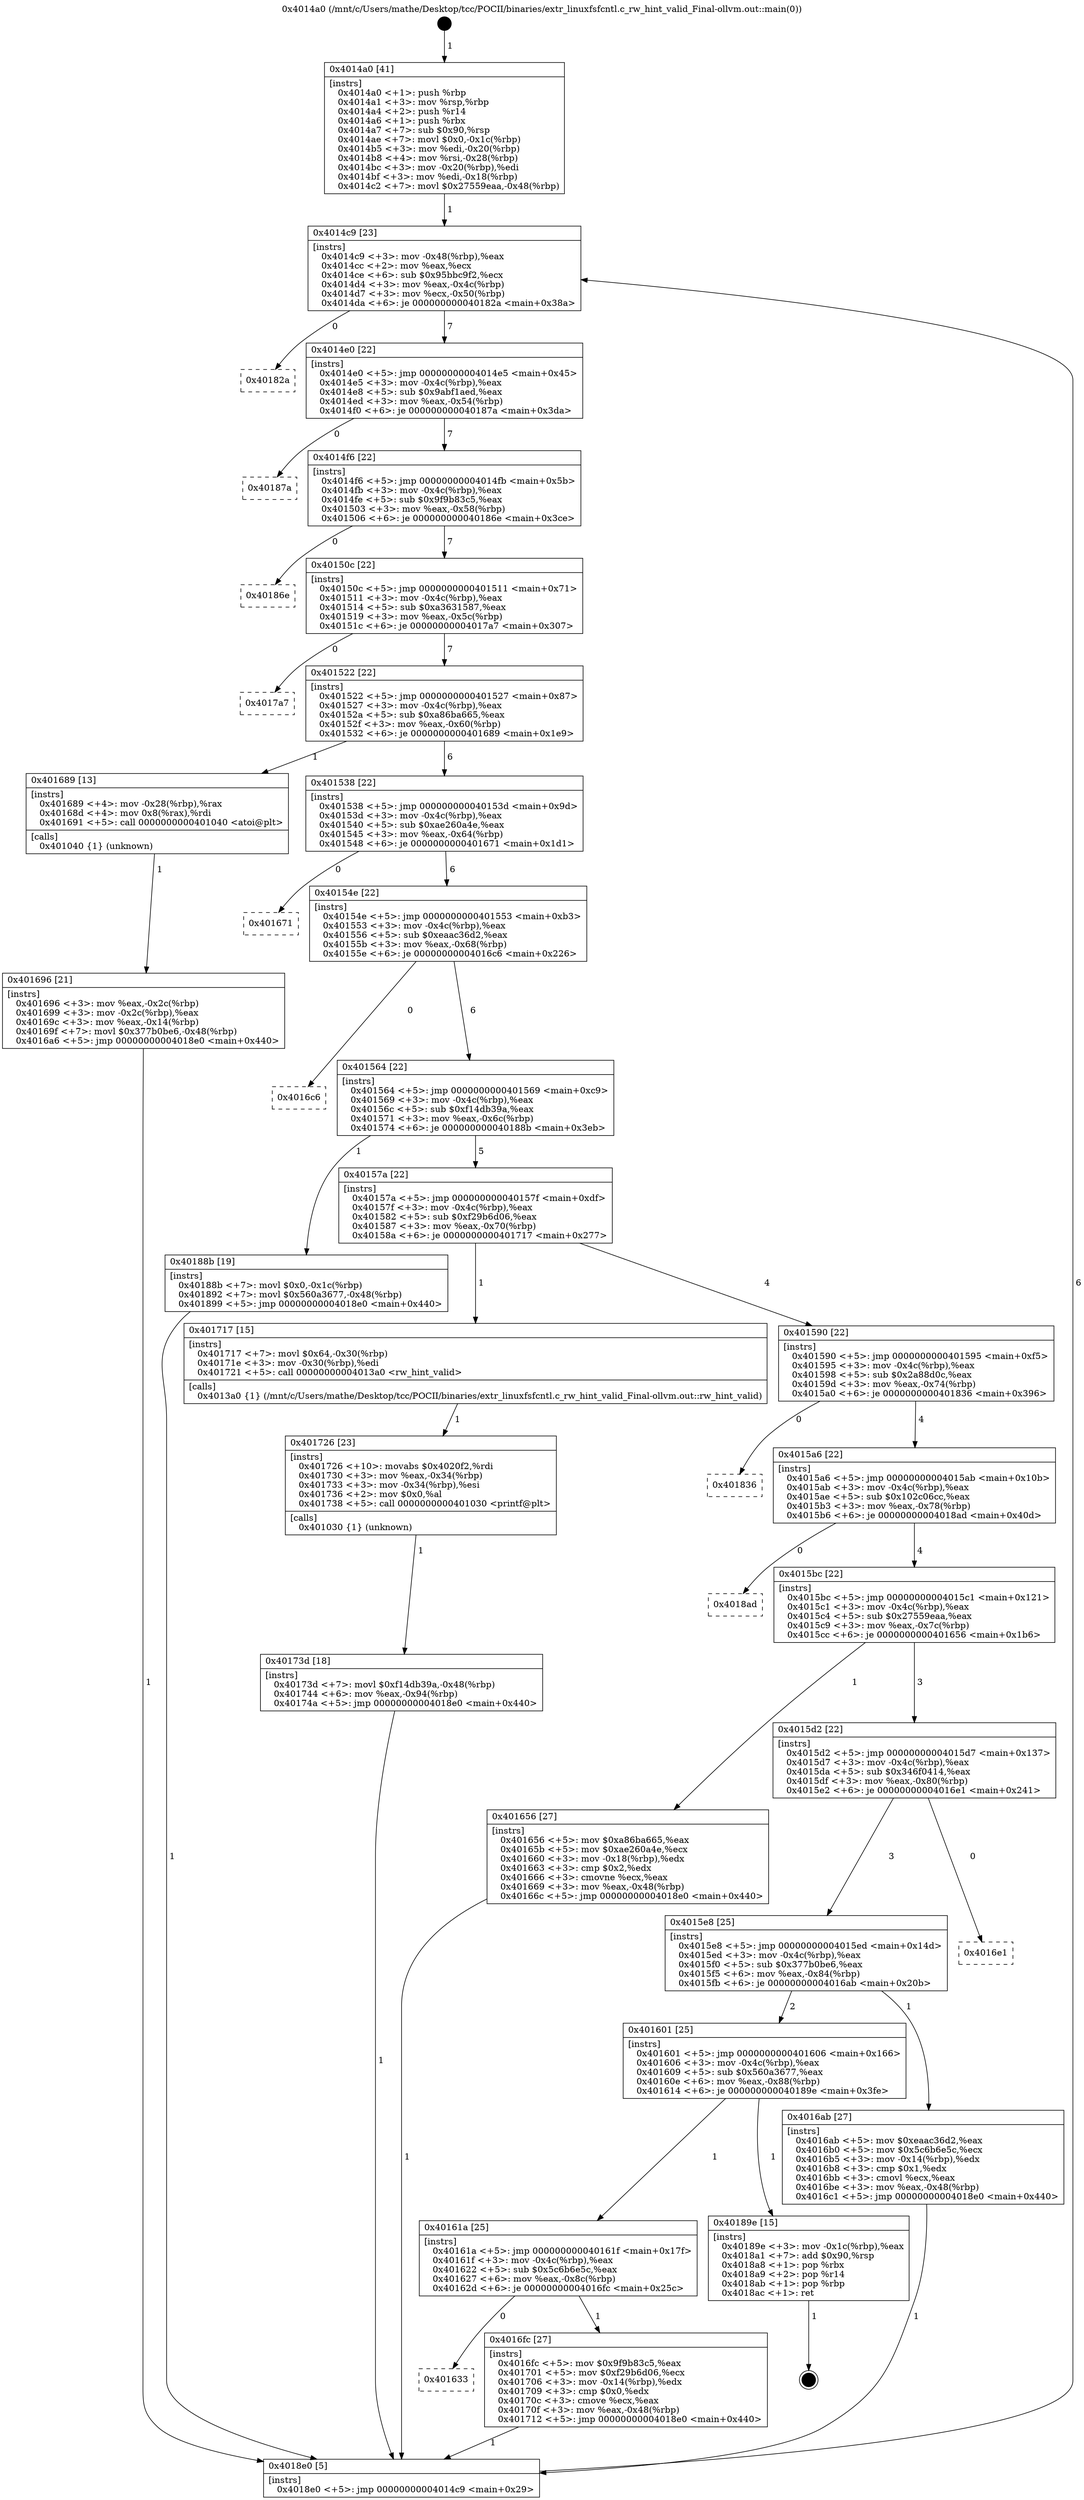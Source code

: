 digraph "0x4014a0" {
  label = "0x4014a0 (/mnt/c/Users/mathe/Desktop/tcc/POCII/binaries/extr_linuxfsfcntl.c_rw_hint_valid_Final-ollvm.out::main(0))"
  labelloc = "t"
  node[shape=record]

  Entry [label="",width=0.3,height=0.3,shape=circle,fillcolor=black,style=filled]
  "0x4014c9" [label="{
     0x4014c9 [23]\l
     | [instrs]\l
     &nbsp;&nbsp;0x4014c9 \<+3\>: mov -0x48(%rbp),%eax\l
     &nbsp;&nbsp;0x4014cc \<+2\>: mov %eax,%ecx\l
     &nbsp;&nbsp;0x4014ce \<+6\>: sub $0x95bbc9f2,%ecx\l
     &nbsp;&nbsp;0x4014d4 \<+3\>: mov %eax,-0x4c(%rbp)\l
     &nbsp;&nbsp;0x4014d7 \<+3\>: mov %ecx,-0x50(%rbp)\l
     &nbsp;&nbsp;0x4014da \<+6\>: je 000000000040182a \<main+0x38a\>\l
  }"]
  "0x40182a" [label="{
     0x40182a\l
  }", style=dashed]
  "0x4014e0" [label="{
     0x4014e0 [22]\l
     | [instrs]\l
     &nbsp;&nbsp;0x4014e0 \<+5\>: jmp 00000000004014e5 \<main+0x45\>\l
     &nbsp;&nbsp;0x4014e5 \<+3\>: mov -0x4c(%rbp),%eax\l
     &nbsp;&nbsp;0x4014e8 \<+5\>: sub $0x9abf1aed,%eax\l
     &nbsp;&nbsp;0x4014ed \<+3\>: mov %eax,-0x54(%rbp)\l
     &nbsp;&nbsp;0x4014f0 \<+6\>: je 000000000040187a \<main+0x3da\>\l
  }"]
  Exit [label="",width=0.3,height=0.3,shape=circle,fillcolor=black,style=filled,peripheries=2]
  "0x40187a" [label="{
     0x40187a\l
  }", style=dashed]
  "0x4014f6" [label="{
     0x4014f6 [22]\l
     | [instrs]\l
     &nbsp;&nbsp;0x4014f6 \<+5\>: jmp 00000000004014fb \<main+0x5b\>\l
     &nbsp;&nbsp;0x4014fb \<+3\>: mov -0x4c(%rbp),%eax\l
     &nbsp;&nbsp;0x4014fe \<+5\>: sub $0x9f9b83c5,%eax\l
     &nbsp;&nbsp;0x401503 \<+3\>: mov %eax,-0x58(%rbp)\l
     &nbsp;&nbsp;0x401506 \<+6\>: je 000000000040186e \<main+0x3ce\>\l
  }"]
  "0x40173d" [label="{
     0x40173d [18]\l
     | [instrs]\l
     &nbsp;&nbsp;0x40173d \<+7\>: movl $0xf14db39a,-0x48(%rbp)\l
     &nbsp;&nbsp;0x401744 \<+6\>: mov %eax,-0x94(%rbp)\l
     &nbsp;&nbsp;0x40174a \<+5\>: jmp 00000000004018e0 \<main+0x440\>\l
  }"]
  "0x40186e" [label="{
     0x40186e\l
  }", style=dashed]
  "0x40150c" [label="{
     0x40150c [22]\l
     | [instrs]\l
     &nbsp;&nbsp;0x40150c \<+5\>: jmp 0000000000401511 \<main+0x71\>\l
     &nbsp;&nbsp;0x401511 \<+3\>: mov -0x4c(%rbp),%eax\l
     &nbsp;&nbsp;0x401514 \<+5\>: sub $0xa3631587,%eax\l
     &nbsp;&nbsp;0x401519 \<+3\>: mov %eax,-0x5c(%rbp)\l
     &nbsp;&nbsp;0x40151c \<+6\>: je 00000000004017a7 \<main+0x307\>\l
  }"]
  "0x401726" [label="{
     0x401726 [23]\l
     | [instrs]\l
     &nbsp;&nbsp;0x401726 \<+10\>: movabs $0x4020f2,%rdi\l
     &nbsp;&nbsp;0x401730 \<+3\>: mov %eax,-0x34(%rbp)\l
     &nbsp;&nbsp;0x401733 \<+3\>: mov -0x34(%rbp),%esi\l
     &nbsp;&nbsp;0x401736 \<+2\>: mov $0x0,%al\l
     &nbsp;&nbsp;0x401738 \<+5\>: call 0000000000401030 \<printf@plt\>\l
     | [calls]\l
     &nbsp;&nbsp;0x401030 \{1\} (unknown)\l
  }"]
  "0x4017a7" [label="{
     0x4017a7\l
  }", style=dashed]
  "0x401522" [label="{
     0x401522 [22]\l
     | [instrs]\l
     &nbsp;&nbsp;0x401522 \<+5\>: jmp 0000000000401527 \<main+0x87\>\l
     &nbsp;&nbsp;0x401527 \<+3\>: mov -0x4c(%rbp),%eax\l
     &nbsp;&nbsp;0x40152a \<+5\>: sub $0xa86ba665,%eax\l
     &nbsp;&nbsp;0x40152f \<+3\>: mov %eax,-0x60(%rbp)\l
     &nbsp;&nbsp;0x401532 \<+6\>: je 0000000000401689 \<main+0x1e9\>\l
  }"]
  "0x401633" [label="{
     0x401633\l
  }", style=dashed]
  "0x401689" [label="{
     0x401689 [13]\l
     | [instrs]\l
     &nbsp;&nbsp;0x401689 \<+4\>: mov -0x28(%rbp),%rax\l
     &nbsp;&nbsp;0x40168d \<+4\>: mov 0x8(%rax),%rdi\l
     &nbsp;&nbsp;0x401691 \<+5\>: call 0000000000401040 \<atoi@plt\>\l
     | [calls]\l
     &nbsp;&nbsp;0x401040 \{1\} (unknown)\l
  }"]
  "0x401538" [label="{
     0x401538 [22]\l
     | [instrs]\l
     &nbsp;&nbsp;0x401538 \<+5\>: jmp 000000000040153d \<main+0x9d\>\l
     &nbsp;&nbsp;0x40153d \<+3\>: mov -0x4c(%rbp),%eax\l
     &nbsp;&nbsp;0x401540 \<+5\>: sub $0xae260a4e,%eax\l
     &nbsp;&nbsp;0x401545 \<+3\>: mov %eax,-0x64(%rbp)\l
     &nbsp;&nbsp;0x401548 \<+6\>: je 0000000000401671 \<main+0x1d1\>\l
  }"]
  "0x4016fc" [label="{
     0x4016fc [27]\l
     | [instrs]\l
     &nbsp;&nbsp;0x4016fc \<+5\>: mov $0x9f9b83c5,%eax\l
     &nbsp;&nbsp;0x401701 \<+5\>: mov $0xf29b6d06,%ecx\l
     &nbsp;&nbsp;0x401706 \<+3\>: mov -0x14(%rbp),%edx\l
     &nbsp;&nbsp;0x401709 \<+3\>: cmp $0x0,%edx\l
     &nbsp;&nbsp;0x40170c \<+3\>: cmove %ecx,%eax\l
     &nbsp;&nbsp;0x40170f \<+3\>: mov %eax,-0x48(%rbp)\l
     &nbsp;&nbsp;0x401712 \<+5\>: jmp 00000000004018e0 \<main+0x440\>\l
  }"]
  "0x401671" [label="{
     0x401671\l
  }", style=dashed]
  "0x40154e" [label="{
     0x40154e [22]\l
     | [instrs]\l
     &nbsp;&nbsp;0x40154e \<+5\>: jmp 0000000000401553 \<main+0xb3\>\l
     &nbsp;&nbsp;0x401553 \<+3\>: mov -0x4c(%rbp),%eax\l
     &nbsp;&nbsp;0x401556 \<+5\>: sub $0xeaac36d2,%eax\l
     &nbsp;&nbsp;0x40155b \<+3\>: mov %eax,-0x68(%rbp)\l
     &nbsp;&nbsp;0x40155e \<+6\>: je 00000000004016c6 \<main+0x226\>\l
  }"]
  "0x40161a" [label="{
     0x40161a [25]\l
     | [instrs]\l
     &nbsp;&nbsp;0x40161a \<+5\>: jmp 000000000040161f \<main+0x17f\>\l
     &nbsp;&nbsp;0x40161f \<+3\>: mov -0x4c(%rbp),%eax\l
     &nbsp;&nbsp;0x401622 \<+5\>: sub $0x5c6b6e5c,%eax\l
     &nbsp;&nbsp;0x401627 \<+6\>: mov %eax,-0x8c(%rbp)\l
     &nbsp;&nbsp;0x40162d \<+6\>: je 00000000004016fc \<main+0x25c\>\l
  }"]
  "0x4016c6" [label="{
     0x4016c6\l
  }", style=dashed]
  "0x401564" [label="{
     0x401564 [22]\l
     | [instrs]\l
     &nbsp;&nbsp;0x401564 \<+5\>: jmp 0000000000401569 \<main+0xc9\>\l
     &nbsp;&nbsp;0x401569 \<+3\>: mov -0x4c(%rbp),%eax\l
     &nbsp;&nbsp;0x40156c \<+5\>: sub $0xf14db39a,%eax\l
     &nbsp;&nbsp;0x401571 \<+3\>: mov %eax,-0x6c(%rbp)\l
     &nbsp;&nbsp;0x401574 \<+6\>: je 000000000040188b \<main+0x3eb\>\l
  }"]
  "0x40189e" [label="{
     0x40189e [15]\l
     | [instrs]\l
     &nbsp;&nbsp;0x40189e \<+3\>: mov -0x1c(%rbp),%eax\l
     &nbsp;&nbsp;0x4018a1 \<+7\>: add $0x90,%rsp\l
     &nbsp;&nbsp;0x4018a8 \<+1\>: pop %rbx\l
     &nbsp;&nbsp;0x4018a9 \<+2\>: pop %r14\l
     &nbsp;&nbsp;0x4018ab \<+1\>: pop %rbp\l
     &nbsp;&nbsp;0x4018ac \<+1\>: ret\l
  }"]
  "0x40188b" [label="{
     0x40188b [19]\l
     | [instrs]\l
     &nbsp;&nbsp;0x40188b \<+7\>: movl $0x0,-0x1c(%rbp)\l
     &nbsp;&nbsp;0x401892 \<+7\>: movl $0x560a3677,-0x48(%rbp)\l
     &nbsp;&nbsp;0x401899 \<+5\>: jmp 00000000004018e0 \<main+0x440\>\l
  }"]
  "0x40157a" [label="{
     0x40157a [22]\l
     | [instrs]\l
     &nbsp;&nbsp;0x40157a \<+5\>: jmp 000000000040157f \<main+0xdf\>\l
     &nbsp;&nbsp;0x40157f \<+3\>: mov -0x4c(%rbp),%eax\l
     &nbsp;&nbsp;0x401582 \<+5\>: sub $0xf29b6d06,%eax\l
     &nbsp;&nbsp;0x401587 \<+3\>: mov %eax,-0x70(%rbp)\l
     &nbsp;&nbsp;0x40158a \<+6\>: je 0000000000401717 \<main+0x277\>\l
  }"]
  "0x401601" [label="{
     0x401601 [25]\l
     | [instrs]\l
     &nbsp;&nbsp;0x401601 \<+5\>: jmp 0000000000401606 \<main+0x166\>\l
     &nbsp;&nbsp;0x401606 \<+3\>: mov -0x4c(%rbp),%eax\l
     &nbsp;&nbsp;0x401609 \<+5\>: sub $0x560a3677,%eax\l
     &nbsp;&nbsp;0x40160e \<+6\>: mov %eax,-0x88(%rbp)\l
     &nbsp;&nbsp;0x401614 \<+6\>: je 000000000040189e \<main+0x3fe\>\l
  }"]
  "0x401717" [label="{
     0x401717 [15]\l
     | [instrs]\l
     &nbsp;&nbsp;0x401717 \<+7\>: movl $0x64,-0x30(%rbp)\l
     &nbsp;&nbsp;0x40171e \<+3\>: mov -0x30(%rbp),%edi\l
     &nbsp;&nbsp;0x401721 \<+5\>: call 00000000004013a0 \<rw_hint_valid\>\l
     | [calls]\l
     &nbsp;&nbsp;0x4013a0 \{1\} (/mnt/c/Users/mathe/Desktop/tcc/POCII/binaries/extr_linuxfsfcntl.c_rw_hint_valid_Final-ollvm.out::rw_hint_valid)\l
  }"]
  "0x401590" [label="{
     0x401590 [22]\l
     | [instrs]\l
     &nbsp;&nbsp;0x401590 \<+5\>: jmp 0000000000401595 \<main+0xf5\>\l
     &nbsp;&nbsp;0x401595 \<+3\>: mov -0x4c(%rbp),%eax\l
     &nbsp;&nbsp;0x401598 \<+5\>: sub $0x2a88d0c,%eax\l
     &nbsp;&nbsp;0x40159d \<+3\>: mov %eax,-0x74(%rbp)\l
     &nbsp;&nbsp;0x4015a0 \<+6\>: je 0000000000401836 \<main+0x396\>\l
  }"]
  "0x4016ab" [label="{
     0x4016ab [27]\l
     | [instrs]\l
     &nbsp;&nbsp;0x4016ab \<+5\>: mov $0xeaac36d2,%eax\l
     &nbsp;&nbsp;0x4016b0 \<+5\>: mov $0x5c6b6e5c,%ecx\l
     &nbsp;&nbsp;0x4016b5 \<+3\>: mov -0x14(%rbp),%edx\l
     &nbsp;&nbsp;0x4016b8 \<+3\>: cmp $0x1,%edx\l
     &nbsp;&nbsp;0x4016bb \<+3\>: cmovl %ecx,%eax\l
     &nbsp;&nbsp;0x4016be \<+3\>: mov %eax,-0x48(%rbp)\l
     &nbsp;&nbsp;0x4016c1 \<+5\>: jmp 00000000004018e0 \<main+0x440\>\l
  }"]
  "0x401836" [label="{
     0x401836\l
  }", style=dashed]
  "0x4015a6" [label="{
     0x4015a6 [22]\l
     | [instrs]\l
     &nbsp;&nbsp;0x4015a6 \<+5\>: jmp 00000000004015ab \<main+0x10b\>\l
     &nbsp;&nbsp;0x4015ab \<+3\>: mov -0x4c(%rbp),%eax\l
     &nbsp;&nbsp;0x4015ae \<+5\>: sub $0x102c06cc,%eax\l
     &nbsp;&nbsp;0x4015b3 \<+3\>: mov %eax,-0x78(%rbp)\l
     &nbsp;&nbsp;0x4015b6 \<+6\>: je 00000000004018ad \<main+0x40d\>\l
  }"]
  "0x4015e8" [label="{
     0x4015e8 [25]\l
     | [instrs]\l
     &nbsp;&nbsp;0x4015e8 \<+5\>: jmp 00000000004015ed \<main+0x14d\>\l
     &nbsp;&nbsp;0x4015ed \<+3\>: mov -0x4c(%rbp),%eax\l
     &nbsp;&nbsp;0x4015f0 \<+5\>: sub $0x377b0be6,%eax\l
     &nbsp;&nbsp;0x4015f5 \<+6\>: mov %eax,-0x84(%rbp)\l
     &nbsp;&nbsp;0x4015fb \<+6\>: je 00000000004016ab \<main+0x20b\>\l
  }"]
  "0x4018ad" [label="{
     0x4018ad\l
  }", style=dashed]
  "0x4015bc" [label="{
     0x4015bc [22]\l
     | [instrs]\l
     &nbsp;&nbsp;0x4015bc \<+5\>: jmp 00000000004015c1 \<main+0x121\>\l
     &nbsp;&nbsp;0x4015c1 \<+3\>: mov -0x4c(%rbp),%eax\l
     &nbsp;&nbsp;0x4015c4 \<+5\>: sub $0x27559eaa,%eax\l
     &nbsp;&nbsp;0x4015c9 \<+3\>: mov %eax,-0x7c(%rbp)\l
     &nbsp;&nbsp;0x4015cc \<+6\>: je 0000000000401656 \<main+0x1b6\>\l
  }"]
  "0x4016e1" [label="{
     0x4016e1\l
  }", style=dashed]
  "0x401656" [label="{
     0x401656 [27]\l
     | [instrs]\l
     &nbsp;&nbsp;0x401656 \<+5\>: mov $0xa86ba665,%eax\l
     &nbsp;&nbsp;0x40165b \<+5\>: mov $0xae260a4e,%ecx\l
     &nbsp;&nbsp;0x401660 \<+3\>: mov -0x18(%rbp),%edx\l
     &nbsp;&nbsp;0x401663 \<+3\>: cmp $0x2,%edx\l
     &nbsp;&nbsp;0x401666 \<+3\>: cmovne %ecx,%eax\l
     &nbsp;&nbsp;0x401669 \<+3\>: mov %eax,-0x48(%rbp)\l
     &nbsp;&nbsp;0x40166c \<+5\>: jmp 00000000004018e0 \<main+0x440\>\l
  }"]
  "0x4015d2" [label="{
     0x4015d2 [22]\l
     | [instrs]\l
     &nbsp;&nbsp;0x4015d2 \<+5\>: jmp 00000000004015d7 \<main+0x137\>\l
     &nbsp;&nbsp;0x4015d7 \<+3\>: mov -0x4c(%rbp),%eax\l
     &nbsp;&nbsp;0x4015da \<+5\>: sub $0x346f0414,%eax\l
     &nbsp;&nbsp;0x4015df \<+3\>: mov %eax,-0x80(%rbp)\l
     &nbsp;&nbsp;0x4015e2 \<+6\>: je 00000000004016e1 \<main+0x241\>\l
  }"]
  "0x4018e0" [label="{
     0x4018e0 [5]\l
     | [instrs]\l
     &nbsp;&nbsp;0x4018e0 \<+5\>: jmp 00000000004014c9 \<main+0x29\>\l
  }"]
  "0x4014a0" [label="{
     0x4014a0 [41]\l
     | [instrs]\l
     &nbsp;&nbsp;0x4014a0 \<+1\>: push %rbp\l
     &nbsp;&nbsp;0x4014a1 \<+3\>: mov %rsp,%rbp\l
     &nbsp;&nbsp;0x4014a4 \<+2\>: push %r14\l
     &nbsp;&nbsp;0x4014a6 \<+1\>: push %rbx\l
     &nbsp;&nbsp;0x4014a7 \<+7\>: sub $0x90,%rsp\l
     &nbsp;&nbsp;0x4014ae \<+7\>: movl $0x0,-0x1c(%rbp)\l
     &nbsp;&nbsp;0x4014b5 \<+3\>: mov %edi,-0x20(%rbp)\l
     &nbsp;&nbsp;0x4014b8 \<+4\>: mov %rsi,-0x28(%rbp)\l
     &nbsp;&nbsp;0x4014bc \<+3\>: mov -0x20(%rbp),%edi\l
     &nbsp;&nbsp;0x4014bf \<+3\>: mov %edi,-0x18(%rbp)\l
     &nbsp;&nbsp;0x4014c2 \<+7\>: movl $0x27559eaa,-0x48(%rbp)\l
  }"]
  "0x401696" [label="{
     0x401696 [21]\l
     | [instrs]\l
     &nbsp;&nbsp;0x401696 \<+3\>: mov %eax,-0x2c(%rbp)\l
     &nbsp;&nbsp;0x401699 \<+3\>: mov -0x2c(%rbp),%eax\l
     &nbsp;&nbsp;0x40169c \<+3\>: mov %eax,-0x14(%rbp)\l
     &nbsp;&nbsp;0x40169f \<+7\>: movl $0x377b0be6,-0x48(%rbp)\l
     &nbsp;&nbsp;0x4016a6 \<+5\>: jmp 00000000004018e0 \<main+0x440\>\l
  }"]
  Entry -> "0x4014a0" [label=" 1"]
  "0x4014c9" -> "0x40182a" [label=" 0"]
  "0x4014c9" -> "0x4014e0" [label=" 7"]
  "0x40189e" -> Exit [label=" 1"]
  "0x4014e0" -> "0x40187a" [label=" 0"]
  "0x4014e0" -> "0x4014f6" [label=" 7"]
  "0x40188b" -> "0x4018e0" [label=" 1"]
  "0x4014f6" -> "0x40186e" [label=" 0"]
  "0x4014f6" -> "0x40150c" [label=" 7"]
  "0x40173d" -> "0x4018e0" [label=" 1"]
  "0x40150c" -> "0x4017a7" [label=" 0"]
  "0x40150c" -> "0x401522" [label=" 7"]
  "0x401726" -> "0x40173d" [label=" 1"]
  "0x401522" -> "0x401689" [label=" 1"]
  "0x401522" -> "0x401538" [label=" 6"]
  "0x401717" -> "0x401726" [label=" 1"]
  "0x401538" -> "0x401671" [label=" 0"]
  "0x401538" -> "0x40154e" [label=" 6"]
  "0x4016fc" -> "0x4018e0" [label=" 1"]
  "0x40154e" -> "0x4016c6" [label=" 0"]
  "0x40154e" -> "0x401564" [label=" 6"]
  "0x40161a" -> "0x4016fc" [label=" 1"]
  "0x401564" -> "0x40188b" [label=" 1"]
  "0x401564" -> "0x40157a" [label=" 5"]
  "0x40161a" -> "0x401633" [label=" 0"]
  "0x40157a" -> "0x401717" [label=" 1"]
  "0x40157a" -> "0x401590" [label=" 4"]
  "0x401601" -> "0x40189e" [label=" 1"]
  "0x401590" -> "0x401836" [label=" 0"]
  "0x401590" -> "0x4015a6" [label=" 4"]
  "0x401601" -> "0x40161a" [label=" 1"]
  "0x4015a6" -> "0x4018ad" [label=" 0"]
  "0x4015a6" -> "0x4015bc" [label=" 4"]
  "0x4015e8" -> "0x401601" [label=" 2"]
  "0x4015bc" -> "0x401656" [label=" 1"]
  "0x4015bc" -> "0x4015d2" [label=" 3"]
  "0x401656" -> "0x4018e0" [label=" 1"]
  "0x4014a0" -> "0x4014c9" [label=" 1"]
  "0x4018e0" -> "0x4014c9" [label=" 6"]
  "0x401689" -> "0x401696" [label=" 1"]
  "0x401696" -> "0x4018e0" [label=" 1"]
  "0x4015e8" -> "0x4016ab" [label=" 1"]
  "0x4015d2" -> "0x4016e1" [label=" 0"]
  "0x4015d2" -> "0x4015e8" [label=" 3"]
  "0x4016ab" -> "0x4018e0" [label=" 1"]
}
